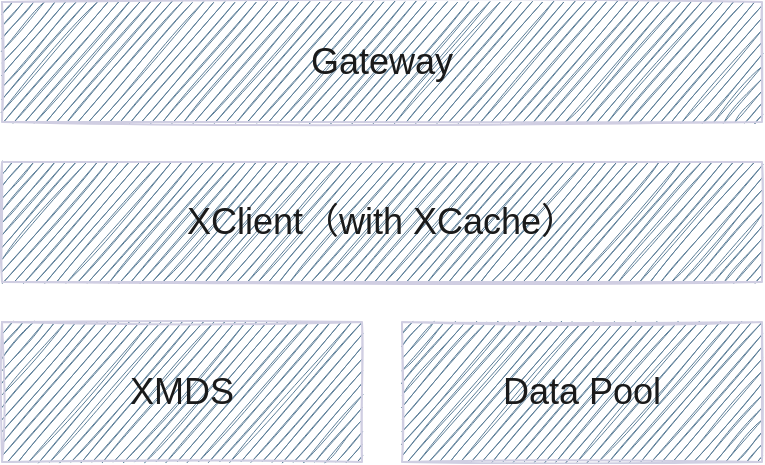 <mxfile version="15.5.5" type="github">
  <diagram id="AvowDiVXP_LdViHBowUd" name="Page-1">
    <mxGraphModel dx="946" dy="504" grid="1" gridSize="10" guides="1" tooltips="1" connect="1" arrows="1" fold="1" page="1" pageScale="1" pageWidth="827" pageHeight="1169" math="0" shadow="0">
      <root>
        <mxCell id="0" />
        <mxCell id="1" parent="0" />
        <mxCell id="4CZf3HNKgoPariVdmfcr-1" value="XMDS" style="rounded=0;whiteSpace=wrap;html=1;fontSize=18;fillColor=#5D7F99;strokeColor=#D0CEE2;sketch=1;fontColor=#1A1A1A;" vertex="1" parent="1">
          <mxGeometry x="190" y="300" width="180" height="70" as="geometry" />
        </mxCell>
        <mxCell id="4CZf3HNKgoPariVdmfcr-2" value="Data Pool" style="rounded=0;whiteSpace=wrap;html=1;fontSize=18;fillColor=#5D7F99;strokeColor=#D0CEE2;sketch=1;fontColor=#1A1A1A;" vertex="1" parent="1">
          <mxGeometry x="390" y="300" width="180" height="70" as="geometry" />
        </mxCell>
        <mxCell id="4CZf3HNKgoPariVdmfcr-3" value="XClient（with XCache）" style="rounded=0;whiteSpace=wrap;html=1;fontSize=18;fillColor=#5D7F99;strokeColor=#D0CEE2;sketch=1;fontColor=#1A1A1A;" vertex="1" parent="1">
          <mxGeometry x="190" y="220" width="380" height="60" as="geometry" />
        </mxCell>
        <mxCell id="4CZf3HNKgoPariVdmfcr-5" value="Gateway" style="rounded=0;whiteSpace=wrap;html=1;fontSize=18;fillColor=#5D7F99;strokeColor=#D0CEE2;sketch=1;fontColor=#1A1A1A;" vertex="1" parent="1">
          <mxGeometry x="190" y="140" width="380" height="60" as="geometry" />
        </mxCell>
      </root>
    </mxGraphModel>
  </diagram>
</mxfile>
